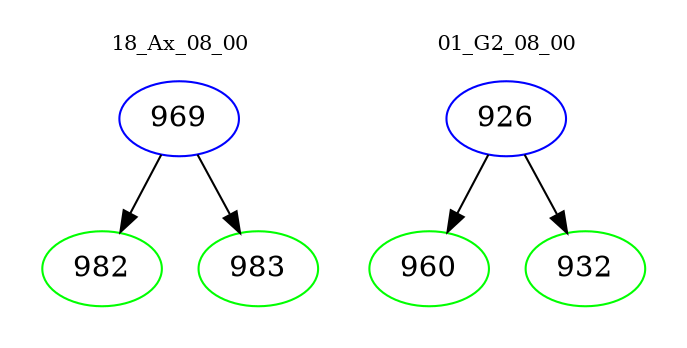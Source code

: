 digraph{
subgraph cluster_0 {
color = white
label = "18_Ax_08_00";
fontsize=10;
T0_969 [label="969", color="blue"]
T0_969 -> T0_982 [color="black"]
T0_982 [label="982", color="green"]
T0_969 -> T0_983 [color="black"]
T0_983 [label="983", color="green"]
}
subgraph cluster_1 {
color = white
label = "01_G2_08_00";
fontsize=10;
T1_926 [label="926", color="blue"]
T1_926 -> T1_960 [color="black"]
T1_960 [label="960", color="green"]
T1_926 -> T1_932 [color="black"]
T1_932 [label="932", color="green"]
}
}

